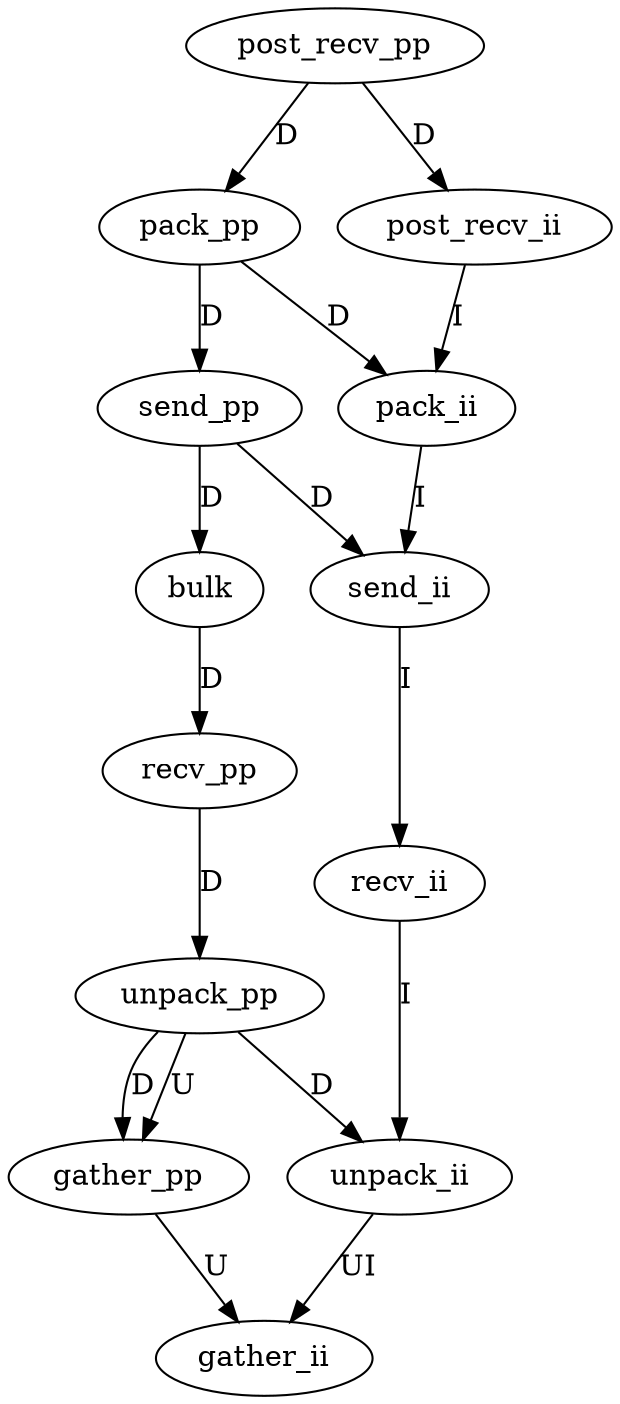 digraph { 
	post_recv_pp->pack_pp->send_pp->bulk->recv_pp->unpack_pp->gather_pp [label="D"];
	post_recv_pp->post_recv_ii [label="D"];
	pack_pp->pack_ii [label="D"];
	send_pp->send_ii [label="D"];
	unpack_pp->unpack_ii [label="D"];
	
	unpack_pp->gather_pp->gather_ii[label="U"];

	unpack_ii->gather_ii [label="UI"];
	
	post_recv_ii->pack_ii->send_ii->recv_ii->unpack_ii [label="I"];
}